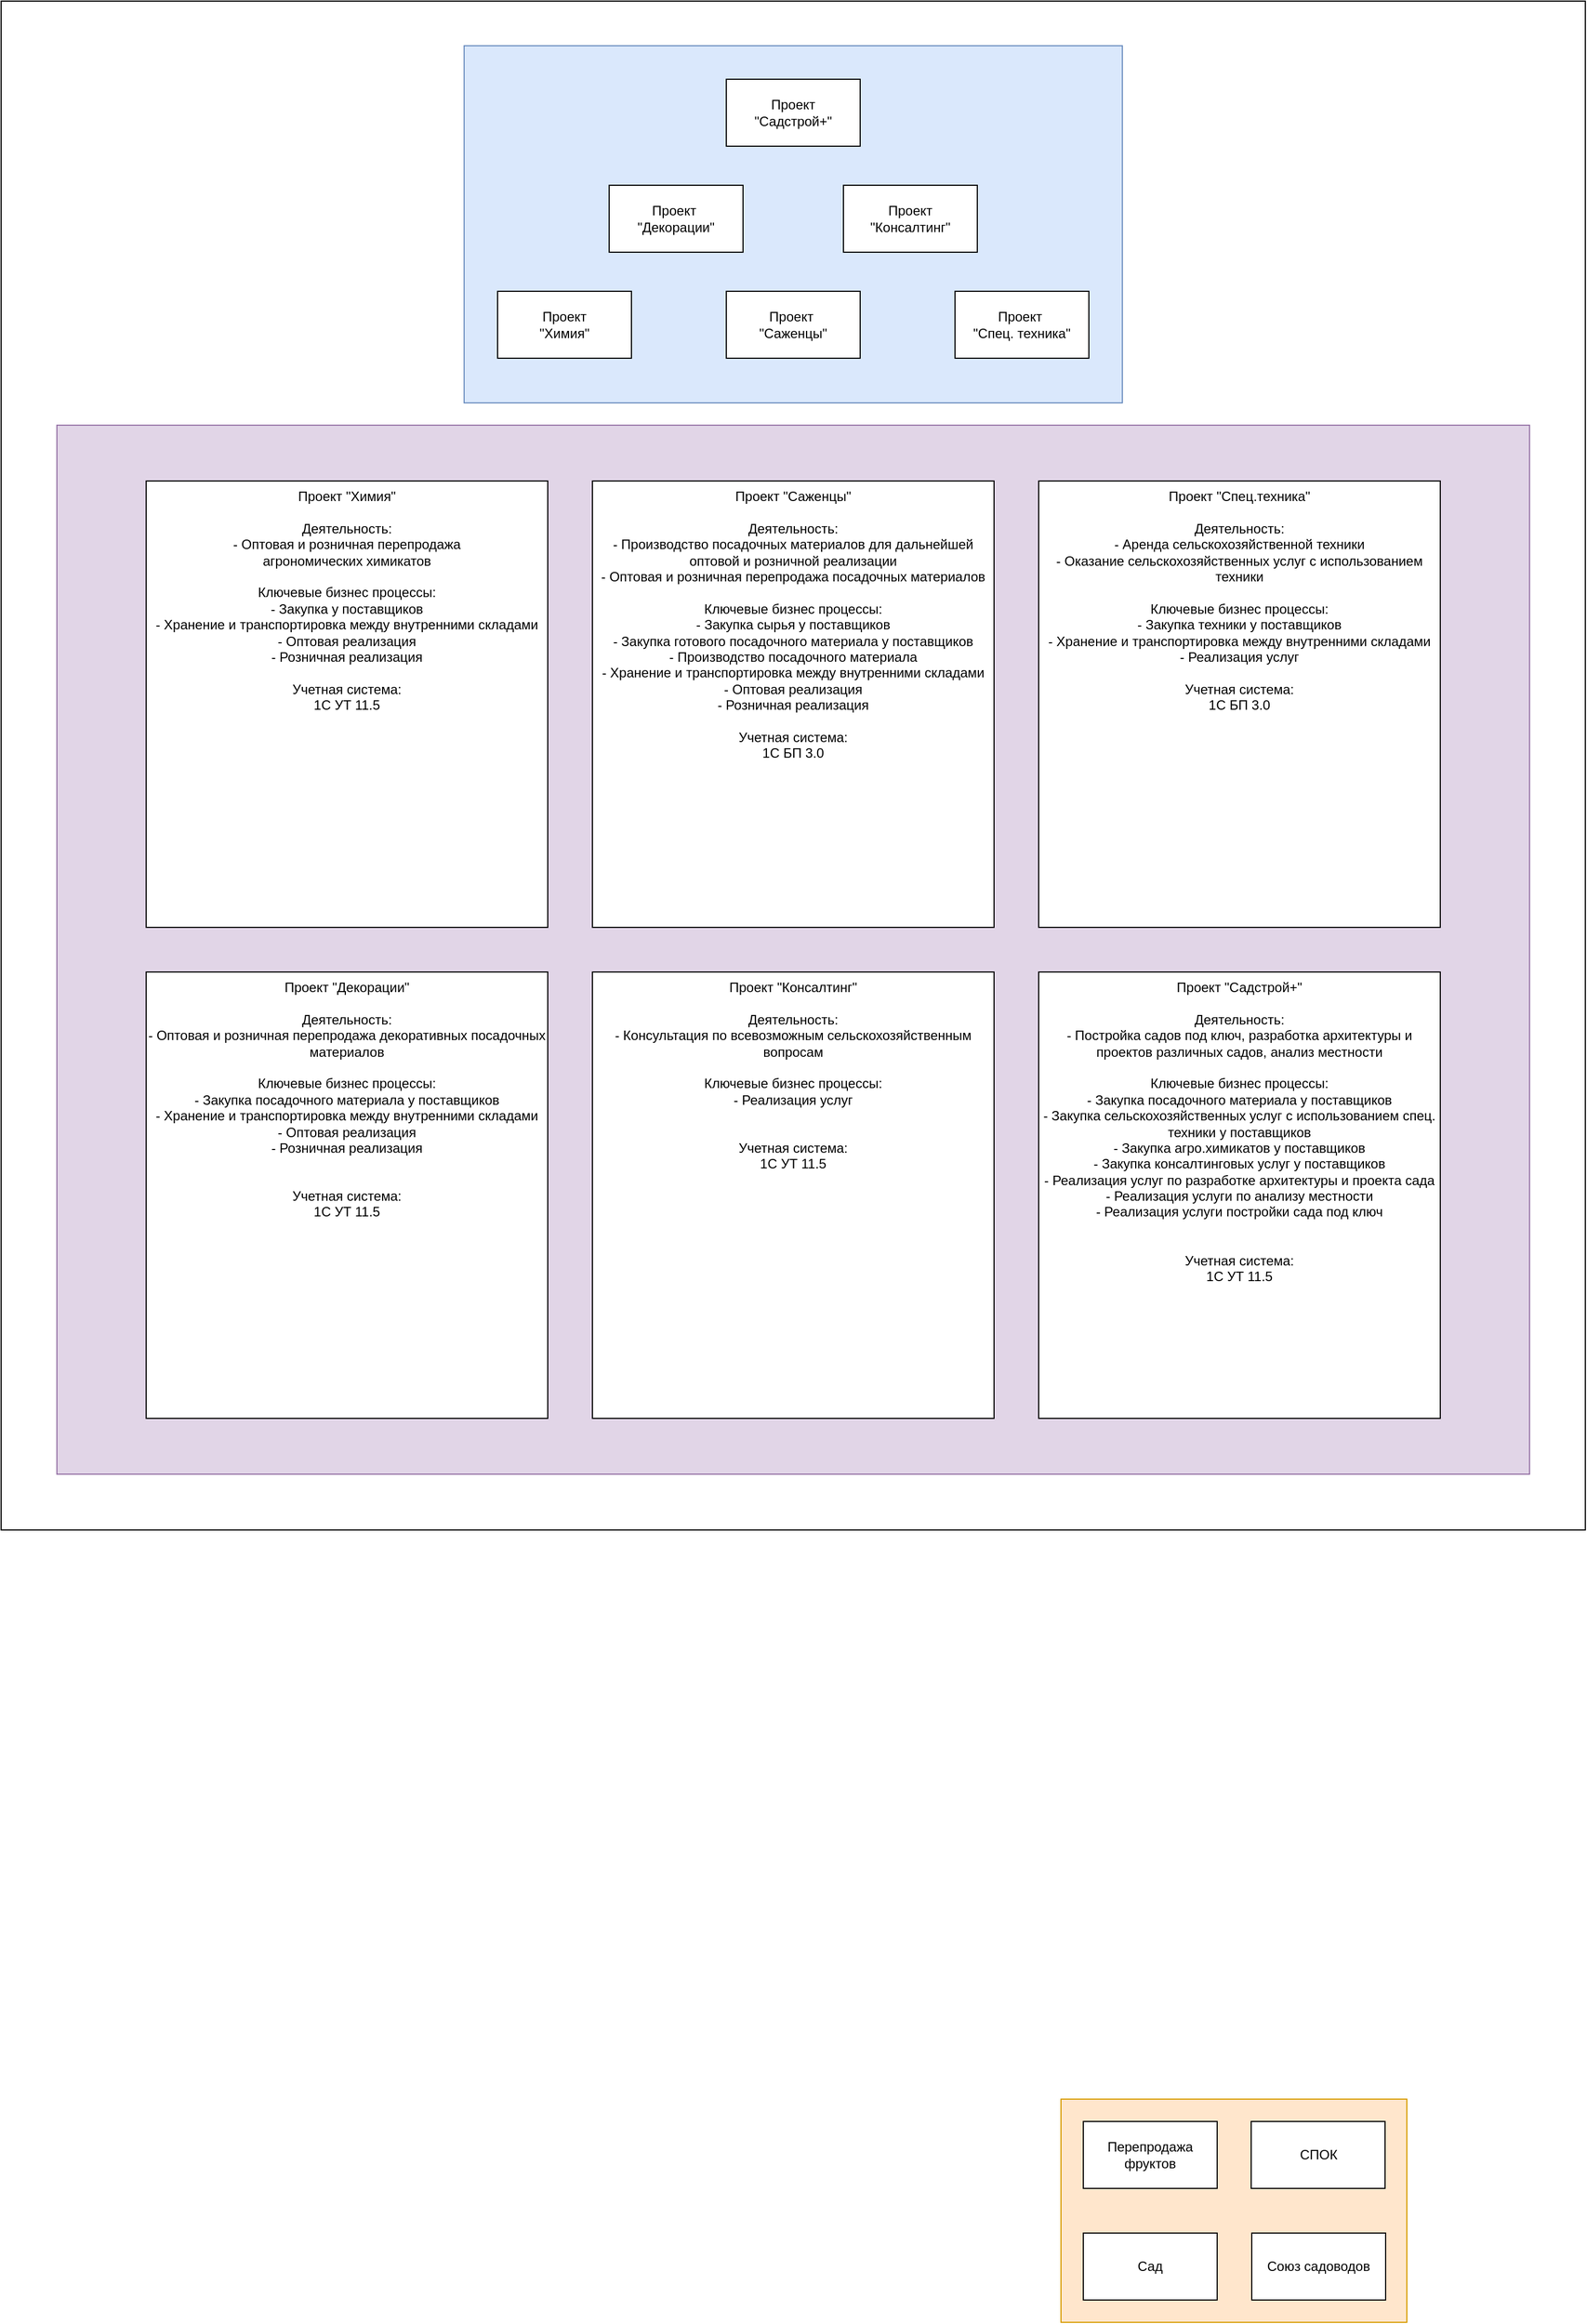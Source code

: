 <mxfile version="22.1.7" type="github">
  <diagram name="Page-1" id="H_1aUF9YoPBZOVjen3y8">
    <mxGraphModel dx="3187" dy="1720" grid="1" gridSize="10" guides="1" tooltips="1" connect="1" arrows="1" fold="1" page="1" pageScale="1" pageWidth="827" pageHeight="1169" math="0" shadow="0">
      <root>
        <mxCell id="0" />
        <mxCell id="1" parent="0" />
        <mxCell id="trHTC3H61IdcHDAHbdsG-27" value="" style="rounded=0;whiteSpace=wrap;html=1;" vertex="1" parent="1">
          <mxGeometry x="120" y="50" width="1420" height="1370" as="geometry" />
        </mxCell>
        <mxCell id="trHTC3H61IdcHDAHbdsG-26" value="" style="rounded=0;whiteSpace=wrap;html=1;fillColor=#e1d5e7;strokeColor=#9673a6;" vertex="1" parent="1">
          <mxGeometry x="170" y="430" width="1320" height="940" as="geometry" />
        </mxCell>
        <mxCell id="trHTC3H61IdcHDAHbdsG-16" value="" style="rounded=0;whiteSpace=wrap;html=1;fillColor=#ffe6cc;strokeColor=#d79b00;" vertex="1" parent="1">
          <mxGeometry x="1070" y="1930" width="310" height="200" as="geometry" />
        </mxCell>
        <mxCell id="trHTC3H61IdcHDAHbdsG-15" value="" style="rounded=0;whiteSpace=wrap;html=1;fillColor=#dae8fc;strokeColor=#6c8ebf;" vertex="1" parent="1">
          <mxGeometry x="535" y="90" width="590" height="320" as="geometry" />
        </mxCell>
        <mxCell id="trHTC3H61IdcHDAHbdsG-1" value="&lt;div&gt;Проект&amp;nbsp;&lt;/div&gt;&lt;div&gt;&quot;Саженцы&quot;&lt;/div&gt;" style="rounded=0;whiteSpace=wrap;html=1;" vertex="1" parent="1">
          <mxGeometry x="770" y="310" width="120" height="60" as="geometry" />
        </mxCell>
        <mxCell id="trHTC3H61IdcHDAHbdsG-2" value="Сад" style="rounded=0;whiteSpace=wrap;html=1;" vertex="1" parent="1">
          <mxGeometry x="1090" y="2050" width="120" height="60" as="geometry" />
        </mxCell>
        <mxCell id="trHTC3H61IdcHDAHbdsG-3" value="&lt;div&gt;Проект&lt;/div&gt;&lt;div&gt;&quot;Химия&quot;&lt;/div&gt;" style="rounded=0;whiteSpace=wrap;html=1;" vertex="1" parent="1">
          <mxGeometry x="565" y="310" width="120" height="60" as="geometry" />
        </mxCell>
        <mxCell id="trHTC3H61IdcHDAHbdsG-4" value="СПОК" style="rounded=0;whiteSpace=wrap;html=1;" vertex="1" parent="1">
          <mxGeometry x="1240.5" y="1950" width="120" height="60" as="geometry" />
        </mxCell>
        <mxCell id="trHTC3H61IdcHDAHbdsG-5" value="&lt;div&gt;Проект&amp;nbsp;&lt;/div&gt;&lt;div&gt;&quot;Декорации&quot;&lt;/div&gt;" style="rounded=0;whiteSpace=wrap;html=1;" vertex="1" parent="1">
          <mxGeometry x="665" y="215" width="120" height="60" as="geometry" />
        </mxCell>
        <mxCell id="trHTC3H61IdcHDAHbdsG-6" value="&lt;div&gt;Проект&lt;/div&gt;&lt;div&gt;&quot;Консалтинг&quot;&lt;/div&gt;" style="rounded=0;whiteSpace=wrap;html=1;" vertex="1" parent="1">
          <mxGeometry x="875" y="215" width="120" height="60" as="geometry" />
        </mxCell>
        <mxCell id="trHTC3H61IdcHDAHbdsG-7" value="&lt;div&gt;Проект&amp;nbsp;&lt;/div&gt;&lt;div&gt;&quot;Спец. техника&quot;&lt;/div&gt;" style="rounded=0;whiteSpace=wrap;html=1;" vertex="1" parent="1">
          <mxGeometry x="975" y="310" width="120" height="60" as="geometry" />
        </mxCell>
        <mxCell id="trHTC3H61IdcHDAHbdsG-8" value="Союз садоводов" style="rounded=0;whiteSpace=wrap;html=1;" vertex="1" parent="1">
          <mxGeometry x="1241" y="2050" width="120" height="60" as="geometry" />
        </mxCell>
        <mxCell id="trHTC3H61IdcHDAHbdsG-9" value="Перепродажа фруктов" style="rounded=0;whiteSpace=wrap;html=1;" vertex="1" parent="1">
          <mxGeometry x="1090" y="1950" width="120" height="60" as="geometry" />
        </mxCell>
        <mxCell id="trHTC3H61IdcHDAHbdsG-11" value="&lt;div&gt;Проект&lt;/div&gt;&lt;div&gt;&quot;Садстрой+&quot;&lt;/div&gt;" style="rounded=0;whiteSpace=wrap;html=1;" vertex="1" parent="1">
          <mxGeometry x="770" y="120" width="120" height="60" as="geometry" />
        </mxCell>
        <mxCell id="trHTC3H61IdcHDAHbdsG-19" value="&lt;div&gt;Проект &quot;Химия&quot;&lt;/div&gt;&lt;div&gt;&lt;br&gt;&lt;/div&gt;&lt;div&gt;Деятельность:&lt;/div&gt;&lt;div&gt;- Оптовая и розничная перепродажа&lt;/div&gt;&lt;div&gt;агрономических химикатов&lt;/div&gt;&lt;div&gt;&lt;br&gt;&lt;/div&gt;&lt;div&gt;Ключевые бизнес процессы:&lt;/div&gt;&lt;div&gt;- Закупка у поставщиков&lt;/div&gt;&lt;div&gt;- Хранение и транспортировка между внутренними складами&lt;/div&gt;&lt;div&gt;- Оптовая реализация&lt;/div&gt;&lt;div&gt;- Розничная реализация&lt;/div&gt;&lt;div&gt;&lt;br&gt;&lt;/div&gt;&lt;div&gt;Учетная система:&lt;/div&gt;&lt;div&gt;1С УТ 11.5&lt;br&gt;&lt;/div&gt;" style="rounded=0;whiteSpace=wrap;html=1;verticalAlign=top;" vertex="1" parent="1">
          <mxGeometry x="250" y="480" width="360" height="400" as="geometry" />
        </mxCell>
        <mxCell id="trHTC3H61IdcHDAHbdsG-20" value="&lt;div&gt;Проект &quot;Саженцы&quot;&lt;/div&gt;&lt;div&gt;&lt;br&gt;&lt;/div&gt;&lt;div&gt;Деятельность:&lt;/div&gt;&lt;div&gt;- Производство посадочных материалов для дальнейшей оптовой и розничной реализации&lt;/div&gt;&lt;div&gt;- Оптовая и розничная перепродажа посадочных материалов&lt;br&gt;&lt;/div&gt;&lt;div&gt;&lt;br&gt;&lt;/div&gt;&lt;div&gt;Ключевые бизнес процессы:&lt;/div&gt;&lt;div&gt;- Закупка сырья у поставщиков&lt;/div&gt;&lt;div&gt;- Закупка готового посадочного материала у поставщиков&lt;/div&gt;&lt;div&gt;- Производство посадочного материала&lt;br&gt;&lt;/div&gt;&lt;div&gt;- Хранение и транспортировка между внутренними складами&lt;/div&gt;&lt;div&gt;- Оптовая реализация&lt;/div&gt;&lt;div&gt;- Розничная реализация&lt;/div&gt;&lt;div&gt;&lt;br&gt;&lt;/div&gt;&lt;div&gt;&lt;div&gt;Учетная система:&lt;/div&gt;1С БП 3.0&lt;br&gt;&lt;/div&gt;" style="rounded=0;whiteSpace=wrap;html=1;verticalAlign=top;" vertex="1" parent="1">
          <mxGeometry x="650" y="480" width="360" height="400" as="geometry" />
        </mxCell>
        <mxCell id="trHTC3H61IdcHDAHbdsG-22" value="&lt;div&gt;Проект &quot;Спец.техника&quot;&lt;/div&gt;&lt;div&gt;&lt;br&gt;&lt;/div&gt;&lt;div&gt;Деятельность:&lt;/div&gt;&lt;div&gt;- Аренда сельскохозяйственной техники&lt;/div&gt;&lt;div&gt;- Оказание сельскохозяйственных услуг с использованием техники&lt;br&gt;&lt;/div&gt;&lt;div&gt;&lt;br&gt;&lt;/div&gt;&lt;div&gt;Ключевые бизнес процессы:&lt;/div&gt;&lt;div&gt;- Закупка техники у поставщиков&lt;br&gt;&lt;/div&gt;&lt;div&gt;- Хранение и транспортировка между внутренними складами&lt;/div&gt;&lt;div&gt;- Реализация услуг&lt;/div&gt;&lt;div&gt;&lt;br&gt;&lt;/div&gt;&lt;div&gt;&lt;div&gt;Учетная система:&lt;/div&gt;1С БП 3.0&lt;br&gt;&lt;/div&gt;" style="rounded=0;whiteSpace=wrap;html=1;verticalAlign=top;" vertex="1" parent="1">
          <mxGeometry x="1050" y="480" width="360" height="400" as="geometry" />
        </mxCell>
        <mxCell id="trHTC3H61IdcHDAHbdsG-23" value="&lt;div&gt;Проект &quot;Декорации&quot;&lt;/div&gt;&lt;div&gt;&lt;br&gt;&lt;/div&gt;&lt;div&gt;Деятельность:&lt;/div&gt;&lt;div&gt;- Оптовая и розничная перепродажа декоративных посадочных материалов&lt;br&gt;&lt;/div&gt;&lt;div&gt;&lt;br&gt;&lt;/div&gt;&lt;div&gt;Ключевые бизнес процессы:&lt;/div&gt;&lt;div&gt;- Закупка посадочного материала у поставщиков&lt;/div&gt;&lt;div&gt;- Хранение и транспортировка между внутренними складами&lt;/div&gt;&lt;div&gt;- Оптовая реализация&lt;/div&gt;&lt;div&gt;- Розничная реализация&lt;/div&gt;&lt;div&gt;&lt;br&gt;&lt;/div&gt;&lt;div&gt;&lt;div&gt;&lt;br&gt;&lt;/div&gt;&lt;div&gt;Учетная система:&lt;/div&gt;1С УТ 11.5&lt;/div&gt;" style="rounded=0;whiteSpace=wrap;html=1;verticalAlign=top;" vertex="1" parent="1">
          <mxGeometry x="250" y="920" width="360" height="400" as="geometry" />
        </mxCell>
        <mxCell id="trHTC3H61IdcHDAHbdsG-24" value="&lt;div&gt;Проект &quot;Консалтинг&quot;&lt;/div&gt;&lt;div&gt;&lt;br&gt;&lt;/div&gt;&lt;div&gt;Деятельность:&lt;/div&gt;&lt;div&gt;- Консультация по всевозможным сельскохозяйственным вопросам&lt;br&gt;&lt;/div&gt;&lt;div&gt;&lt;br&gt;&lt;/div&gt;&lt;div&gt;Ключевые бизнес процессы:&lt;/div&gt;&lt;div&gt;- Реализация услуг&lt;/div&gt;&lt;div&gt;&lt;br&gt;&lt;/div&gt;&lt;div&gt;&lt;div&gt;&lt;br&gt;&lt;/div&gt;&lt;div&gt;Учетная система:&lt;/div&gt;1С УТ 11.5&lt;/div&gt;" style="rounded=0;whiteSpace=wrap;html=1;verticalAlign=top;" vertex="1" parent="1">
          <mxGeometry x="650" y="920" width="360" height="400" as="geometry" />
        </mxCell>
        <mxCell id="trHTC3H61IdcHDAHbdsG-25" value="&lt;div&gt;Проект &quot;Садстрой+&quot;&lt;/div&gt;&lt;div&gt;&lt;br&gt;&lt;/div&gt;&lt;div&gt;Деятельность:&lt;/div&gt;&lt;div&gt;- Постройка садов под ключ, разработка архитектуры и проектов различных садов, анализ местности&lt;br&gt;&lt;/div&gt;&lt;div&gt;&lt;br&gt;&lt;/div&gt;&lt;div&gt;Ключевые бизнес процессы:&lt;/div&gt;&lt;div&gt;- Закупка посадочного материала у поставщиков&lt;/div&gt;&lt;div&gt;- Закупка сельскохозяйственных услуг с использованием спец. техники у поставщиков&lt;/div&gt;&lt;div&gt;- Закупка агро.химикатов у поставщиков&lt;/div&gt;&lt;div&gt;- Закупка консалтинговых услуг у поставщиков&lt;/div&gt;&lt;div&gt;- Реализация услуг по разработке архитектуры и проекта сада&lt;/div&gt;&lt;div&gt;- Реализация услуги по анализу местности&lt;/div&gt;&lt;div&gt;- Реализация услуги постройки сада под ключ&lt;/div&gt;&lt;div&gt;&lt;br&gt;&lt;/div&gt;&lt;div&gt;&lt;div&gt;&lt;br&gt;&lt;/div&gt;&lt;div&gt;Учетная система:&lt;/div&gt;1С УТ 11.5&lt;/div&gt;" style="rounded=0;whiteSpace=wrap;html=1;verticalAlign=top;" vertex="1" parent="1">
          <mxGeometry x="1050" y="920" width="360" height="400" as="geometry" />
        </mxCell>
      </root>
    </mxGraphModel>
  </diagram>
</mxfile>
